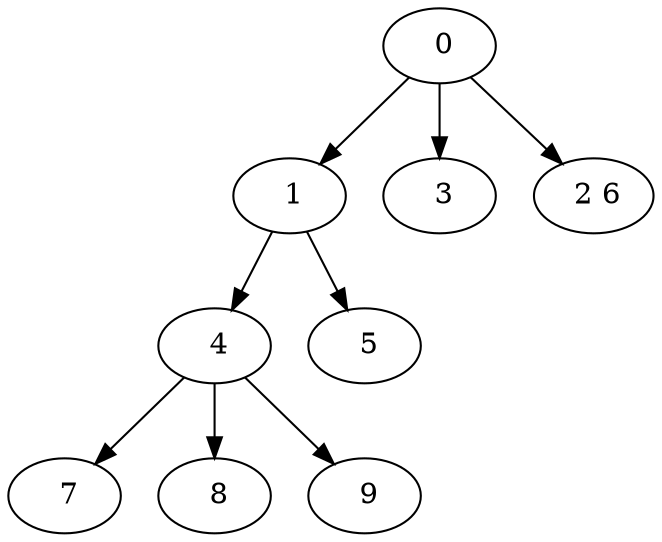 digraph mytree {
" 0" -> " 1";
" 0" -> " 3";
" 0" -> " 2 6";
" 1" -> " 4";
" 1" -> " 5";
" 3";
" 2 6";
" 4" -> " 7";
" 4" -> " 8";
" 4" -> " 9";
" 5";
" 7";
" 8";
" 9";
}
